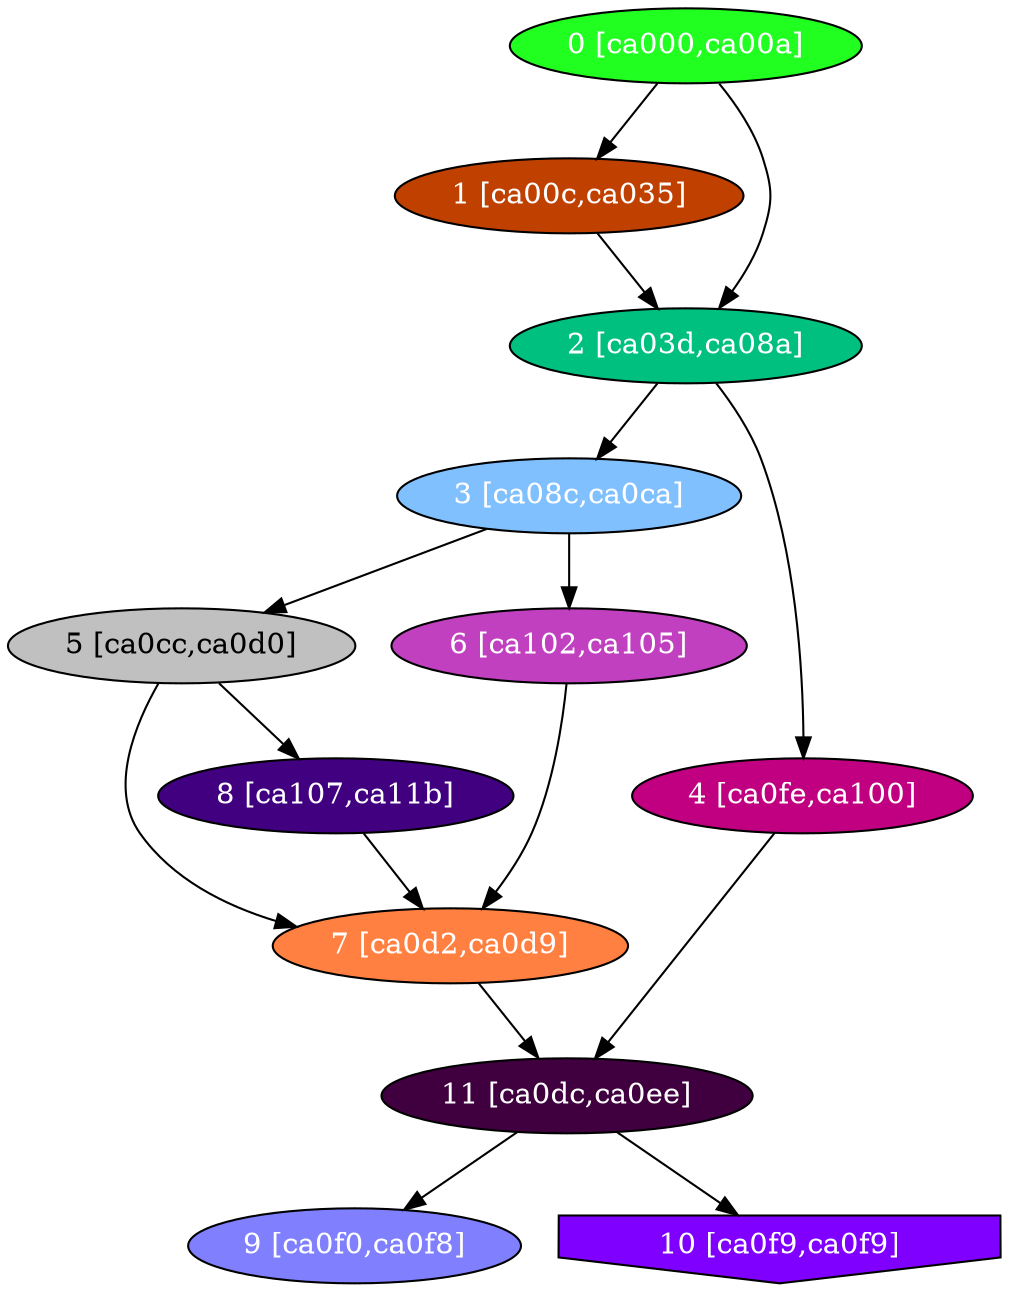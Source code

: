 diGraph libnss3{
	libnss3_0  [style=filled fillcolor="#20FF20" fontcolor="#ffffff" shape=oval label="0 [ca000,ca00a]"]
	libnss3_1  [style=filled fillcolor="#C04000" fontcolor="#ffffff" shape=oval label="1 [ca00c,ca035]"]
	libnss3_2  [style=filled fillcolor="#00C080" fontcolor="#ffffff" shape=oval label="2 [ca03d,ca08a]"]
	libnss3_3  [style=filled fillcolor="#80C0FF" fontcolor="#ffffff" shape=oval label="3 [ca08c,ca0ca]"]
	libnss3_4  [style=filled fillcolor="#C00080" fontcolor="#ffffff" shape=oval label="4 [ca0fe,ca100]"]
	libnss3_5  [style=filled fillcolor="#C0C0C0" fontcolor="#000000" shape=oval label="5 [ca0cc,ca0d0]"]
	libnss3_6  [style=filled fillcolor="#C040C0" fontcolor="#ffffff" shape=oval label="6 [ca102,ca105]"]
	libnss3_7  [style=filled fillcolor="#FF8040" fontcolor="#ffffff" shape=oval label="7 [ca0d2,ca0d9]"]
	libnss3_8  [style=filled fillcolor="#400080" fontcolor="#ffffff" shape=oval label="8 [ca107,ca11b]"]
	libnss3_9  [style=filled fillcolor="#8080FF" fontcolor="#ffffff" shape=oval label="9 [ca0f0,ca0f8]"]
	libnss3_a  [style=filled fillcolor="#8000FF" fontcolor="#ffffff" shape=invhouse label="10 [ca0f9,ca0f9]"]
	libnss3_b  [style=filled fillcolor="#400040" fontcolor="#ffffff" shape=oval label="11 [ca0dc,ca0ee]"]

	libnss3_0 -> libnss3_1
	libnss3_0 -> libnss3_2
	libnss3_1 -> libnss3_2
	libnss3_2 -> libnss3_3
	libnss3_2 -> libnss3_4
	libnss3_3 -> libnss3_5
	libnss3_3 -> libnss3_6
	libnss3_4 -> libnss3_b
	libnss3_5 -> libnss3_7
	libnss3_5 -> libnss3_8
	libnss3_6 -> libnss3_7
	libnss3_7 -> libnss3_b
	libnss3_8 -> libnss3_7
	libnss3_b -> libnss3_9
	libnss3_b -> libnss3_a
}